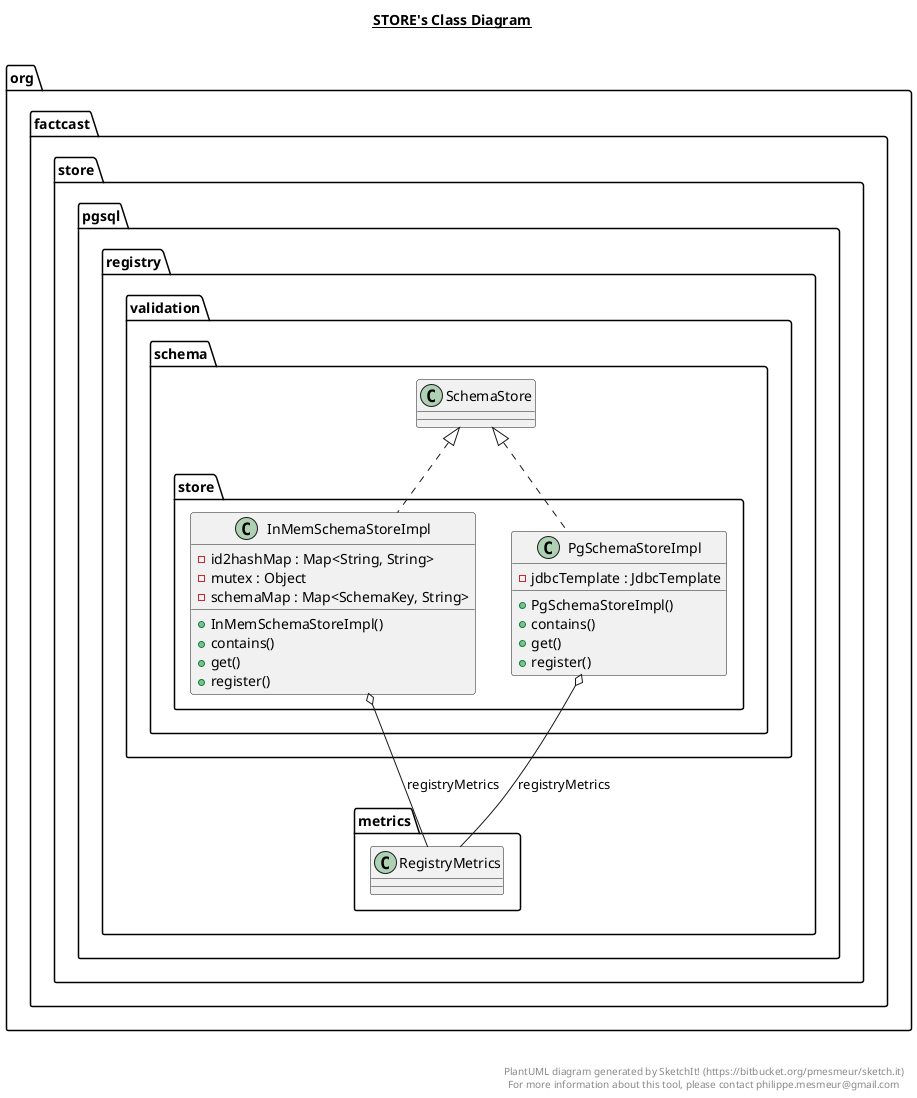 @startuml

title __STORE's Class Diagram__\n

  namespace org.factcast.store.pgsql {
    namespace registry {
      namespace validation {
        namespace schema {
          namespace store {
            class org.factcast.store.pgsql.registry.validation.schema.store.InMemSchemaStoreImpl {
                - id2hashMap : Map<String, String>
                - mutex : Object
                - schemaMap : Map<SchemaKey, String>
                + InMemSchemaStoreImpl()
                + contains()
                + get()
                + register()
            }
          }
        }
      }
    }
  }
  

  namespace org.factcast.store.pgsql {
    namespace registry {
      namespace validation {
        namespace schema {
          namespace store {
            class org.factcast.store.pgsql.registry.validation.schema.store.PgSchemaStoreImpl {
                - jdbcTemplate : JdbcTemplate
                + PgSchemaStoreImpl()
                + contains()
                + get()
                + register()
            }
          }
        }
      }
    }
  }
  

  org.factcast.store.pgsql.registry.validation.schema.store.InMemSchemaStoreImpl .up.|> org.factcast.store.pgsql.registry.validation.schema.SchemaStore
  org.factcast.store.pgsql.registry.validation.schema.store.InMemSchemaStoreImpl o-- org.factcast.store.pgsql.registry.metrics.RegistryMetrics : registryMetrics
  org.factcast.store.pgsql.registry.validation.schema.store.PgSchemaStoreImpl .up.|> org.factcast.store.pgsql.registry.validation.schema.SchemaStore
  org.factcast.store.pgsql.registry.validation.schema.store.PgSchemaStoreImpl o-- org.factcast.store.pgsql.registry.metrics.RegistryMetrics : registryMetrics


right footer


PlantUML diagram generated by SketchIt! (https://bitbucket.org/pmesmeur/sketch.it)
For more information about this tool, please contact philippe.mesmeur@gmail.com
endfooter

@enduml
